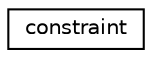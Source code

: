 digraph "Graphical Class Hierarchy"
{
  edge [fontname="Helvetica",fontsize="10",labelfontname="Helvetica",labelfontsize="10"];
  node [fontname="Helvetica",fontsize="10",shape=record];
  rankdir="LR";
  Node1 [label="constraint",height=0.2,width=0.4,color="black", fillcolor="white", style="filled",URL="$classconstraint.html"];
}
